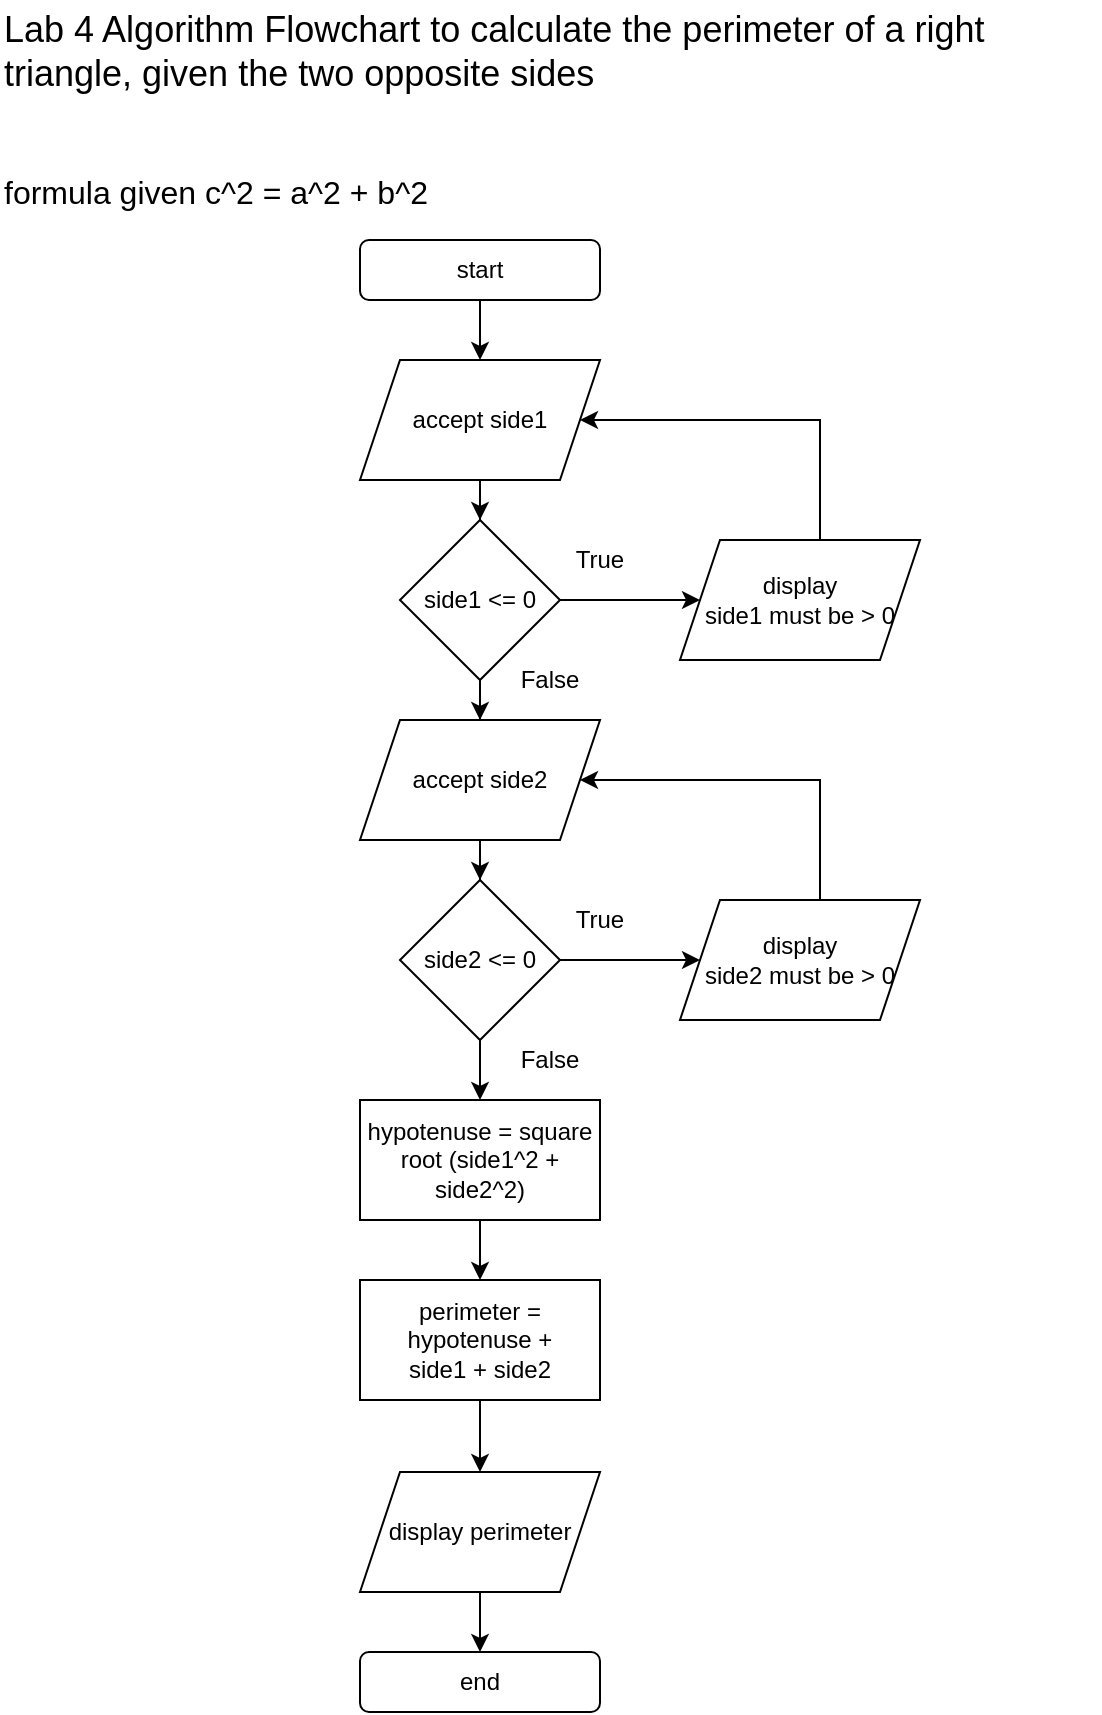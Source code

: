 <mxfile version="13.7.1" type="device"><diagram id="eXmeDdVCUXJyxIEkFjpV" name="Page-1"><mxGraphModel dx="942" dy="621" grid="1" gridSize="10" guides="1" tooltips="1" connect="1" arrows="1" fold="1" page="1" pageScale="1" pageWidth="850" pageHeight="1100" math="0" shadow="0"><root><mxCell id="0"/><mxCell id="1" parent="0"/><mxCell id="mlBo_bKonEDvNAEajMCd-1" style="edgeStyle=orthogonalEdgeStyle;rounded=0;orthogonalLoop=1;jettySize=auto;html=1;entryX=0.5;entryY=0;entryDx=0;entryDy=0;" parent="1" source="mlBo_bKonEDvNAEajMCd-2" edge="1"><mxGeometry relative="1" as="geometry"><mxPoint x="350" y="250" as="targetPoint"/></mxGeometry></mxCell><mxCell id="mlBo_bKonEDvNAEajMCd-2" value="start" style="rounded=1;whiteSpace=wrap;html=1;" parent="1" vertex="1"><mxGeometry x="290" y="190" width="120" height="30" as="geometry"/></mxCell><mxCell id="mlBo_bKonEDvNAEajMCd-3" value="" style="edgeStyle=orthogonalEdgeStyle;rounded=0;orthogonalLoop=1;jettySize=auto;html=1;" parent="1" source="mlBo_bKonEDvNAEajMCd-13" target="mlBo_bKonEDvNAEajMCd-4" edge="1"><mxGeometry relative="1" as="geometry"><mxPoint x="335" y="835.02" as="sourcePoint"/></mxGeometry></mxCell><mxCell id="mlBo_bKonEDvNAEajMCd-4" value="end" style="rounded=1;whiteSpace=wrap;html=1;" parent="1" vertex="1"><mxGeometry x="290" y="896" width="120" height="30" as="geometry"/></mxCell><mxCell id="mlBo_bKonEDvNAEajMCd-5" value="&lt;div&gt;&lt;font style=&quot;font-size: 18px&quot;&gt;Lab 4 Algorithm Flowchart to calculate the perimeter of a right triangle, given the two opposite sides&lt;/font&gt;&lt;/div&gt;&lt;div&gt;&lt;font size=&quot;3&quot;&gt;&lt;br&gt;&lt;/font&gt;&lt;/div&gt;&lt;div&gt;&lt;font size=&quot;3&quot;&gt;&lt;br&gt;&lt;/font&gt;&lt;/div&gt;&lt;div&gt;&lt;font size=&quot;3&quot;&gt;formula given c^2 = a^2 + b^2&lt;/font&gt;&lt;/div&gt;" style="text;html=1;strokeColor=none;fillColor=none;align=left;verticalAlign=middle;whiteSpace=wrap;rounded=0;" parent="1" vertex="1"><mxGeometry x="110" y="70" width="550" height="110" as="geometry"/></mxCell><mxCell id="mlBo_bKonEDvNAEajMCd-33" value="" style="edgeStyle=orthogonalEdgeStyle;rounded=0;orthogonalLoop=1;jettySize=auto;html=1;" parent="1" source="mlBo_bKonEDvNAEajMCd-7" target="mlBo_bKonEDvNAEajMCd-32" edge="1"><mxGeometry relative="1" as="geometry"/></mxCell><mxCell id="mlBo_bKonEDvNAEajMCd-7" value="accept side1" style="shape=parallelogram;perimeter=parallelogramPerimeter;whiteSpace=wrap;html=1;fixedSize=1;" parent="1" vertex="1"><mxGeometry x="290" y="250" width="120" height="60" as="geometry"/></mxCell><mxCell id="mlBo_bKonEDvNAEajMCd-46" value="" style="edgeStyle=orthogonalEdgeStyle;rounded=0;orthogonalLoop=1;jettySize=auto;html=1;" parent="1" source="mlBo_bKonEDvNAEajMCd-10" target="mlBo_bKonEDvNAEajMCd-40" edge="1"><mxGeometry relative="1" as="geometry"/></mxCell><mxCell id="mlBo_bKonEDvNAEajMCd-10" value="accept side2" style="shape=parallelogram;perimeter=parallelogramPerimeter;whiteSpace=wrap;html=1;fixedSize=1;" parent="1" vertex="1"><mxGeometry x="290" y="430" width="120" height="60" as="geometry"/></mxCell><mxCell id="mlBo_bKonEDvNAEajMCd-52" value="" style="edgeStyle=orthogonalEdgeStyle;rounded=0;orthogonalLoop=1;jettySize=auto;html=1;" parent="1" source="mlBo_bKonEDvNAEajMCd-12" target="mlBo_bKonEDvNAEajMCd-29" edge="1"><mxGeometry relative="1" as="geometry"/></mxCell><mxCell id="mlBo_bKonEDvNAEajMCd-12" value="hypotenuse = square root (side1^2 + side2^2)" style="rounded=0;whiteSpace=wrap;html=1;" parent="1" vertex="1"><mxGeometry x="290" y="620" width="120" height="60" as="geometry"/></mxCell><mxCell id="mlBo_bKonEDvNAEajMCd-13" value="display perimeter" style="shape=parallelogram;perimeter=parallelogramPerimeter;whiteSpace=wrap;html=1;fixedSize=1;" parent="1" vertex="1"><mxGeometry x="290" y="806" width="120" height="60" as="geometry"/></mxCell><mxCell id="mlBo_bKonEDvNAEajMCd-31" value="" style="edgeStyle=orthogonalEdgeStyle;rounded=0;orthogonalLoop=1;jettySize=auto;html=1;" parent="1" source="mlBo_bKonEDvNAEajMCd-29" target="mlBo_bKonEDvNAEajMCd-13" edge="1"><mxGeometry relative="1" as="geometry"/></mxCell><mxCell id="mlBo_bKonEDvNAEajMCd-29" value="perimeter = hypotenuse + &lt;br&gt;side1 + side2" style="rounded=0;whiteSpace=wrap;html=1;" parent="1" vertex="1"><mxGeometry x="290" y="710" width="120" height="60" as="geometry"/></mxCell><mxCell id="mlBo_bKonEDvNAEajMCd-37" value="" style="edgeStyle=orthogonalEdgeStyle;rounded=0;orthogonalLoop=1;jettySize=auto;html=1;" parent="1" source="mlBo_bKonEDvNAEajMCd-32" target="mlBo_bKonEDvNAEajMCd-34" edge="1"><mxGeometry relative="1" as="geometry"/></mxCell><mxCell id="mlBo_bKonEDvNAEajMCd-45" value="" style="edgeStyle=orthogonalEdgeStyle;rounded=0;orthogonalLoop=1;jettySize=auto;html=1;" parent="1" source="mlBo_bKonEDvNAEajMCd-32" target="mlBo_bKonEDvNAEajMCd-10" edge="1"><mxGeometry relative="1" as="geometry"/></mxCell><mxCell id="mlBo_bKonEDvNAEajMCd-32" value="side1 &amp;lt;= 0" style="rhombus;whiteSpace=wrap;html=1;" parent="1" vertex="1"><mxGeometry x="310" y="330" width="80" height="80" as="geometry"/></mxCell><mxCell id="mlBo_bKonEDvNAEajMCd-38" style="edgeStyle=orthogonalEdgeStyle;rounded=0;orthogonalLoop=1;jettySize=auto;html=1;" parent="1" source="mlBo_bKonEDvNAEajMCd-34" target="mlBo_bKonEDvNAEajMCd-7" edge="1"><mxGeometry relative="1" as="geometry"><Array as="points"><mxPoint x="520" y="280"/></Array></mxGeometry></mxCell><mxCell id="mlBo_bKonEDvNAEajMCd-34" value="display &lt;br&gt;side1 must be &amp;gt; 0" style="shape=parallelogram;perimeter=parallelogramPerimeter;whiteSpace=wrap;html=1;fixedSize=1;" parent="1" vertex="1"><mxGeometry x="450" y="340" width="120" height="60" as="geometry"/></mxCell><mxCell id="mlBo_bKonEDvNAEajMCd-35" value="True" style="text;html=1;strokeColor=none;fillColor=none;align=center;verticalAlign=middle;whiteSpace=wrap;rounded=0;" parent="1" vertex="1"><mxGeometry x="390" y="340" width="40" height="20" as="geometry"/></mxCell><mxCell id="mlBo_bKonEDvNAEajMCd-36" value="False" style="text;html=1;strokeColor=none;fillColor=none;align=center;verticalAlign=middle;whiteSpace=wrap;rounded=0;" parent="1" vertex="1"><mxGeometry x="365" y="400" width="40" height="20" as="geometry"/></mxCell><mxCell id="mlBo_bKonEDvNAEajMCd-39" value="" style="edgeStyle=orthogonalEdgeStyle;rounded=0;orthogonalLoop=1;jettySize=auto;html=1;" parent="1" source="mlBo_bKonEDvNAEajMCd-40" target="mlBo_bKonEDvNAEajMCd-41" edge="1"><mxGeometry relative="1" as="geometry"/></mxCell><mxCell id="mlBo_bKonEDvNAEajMCd-47" value="" style="edgeStyle=orthogonalEdgeStyle;rounded=0;orthogonalLoop=1;jettySize=auto;html=1;" parent="1" source="mlBo_bKonEDvNAEajMCd-40" target="mlBo_bKonEDvNAEajMCd-12" edge="1"><mxGeometry relative="1" as="geometry"/></mxCell><mxCell id="mlBo_bKonEDvNAEajMCd-40" value="side2 &amp;lt;= 0" style="rhombus;whiteSpace=wrap;html=1;" parent="1" vertex="1"><mxGeometry x="310" y="510" width="80" height="80" as="geometry"/></mxCell><mxCell id="mlBo_bKonEDvNAEajMCd-48" style="edgeStyle=orthogonalEdgeStyle;rounded=0;orthogonalLoop=1;jettySize=auto;html=1;" parent="1" source="mlBo_bKonEDvNAEajMCd-41" target="mlBo_bKonEDvNAEajMCd-10" edge="1"><mxGeometry relative="1" as="geometry"><Array as="points"><mxPoint x="520" y="460"/></Array></mxGeometry></mxCell><mxCell id="mlBo_bKonEDvNAEajMCd-41" value="display &lt;br&gt;side2 must be &amp;gt; 0" style="shape=parallelogram;perimeter=parallelogramPerimeter;whiteSpace=wrap;html=1;fixedSize=1;" parent="1" vertex="1"><mxGeometry x="450" y="520" width="120" height="60" as="geometry"/></mxCell><mxCell id="mlBo_bKonEDvNAEajMCd-42" value="True" style="text;html=1;strokeColor=none;fillColor=none;align=center;verticalAlign=middle;whiteSpace=wrap;rounded=0;" parent="1" vertex="1"><mxGeometry x="390" y="520" width="40" height="20" as="geometry"/></mxCell><mxCell id="mlBo_bKonEDvNAEajMCd-43" value="False" style="text;html=1;strokeColor=none;fillColor=none;align=center;verticalAlign=middle;whiteSpace=wrap;rounded=0;" parent="1" vertex="1"><mxGeometry x="365" y="590" width="40" height="20" as="geometry"/></mxCell></root></mxGraphModel></diagram></mxfile>